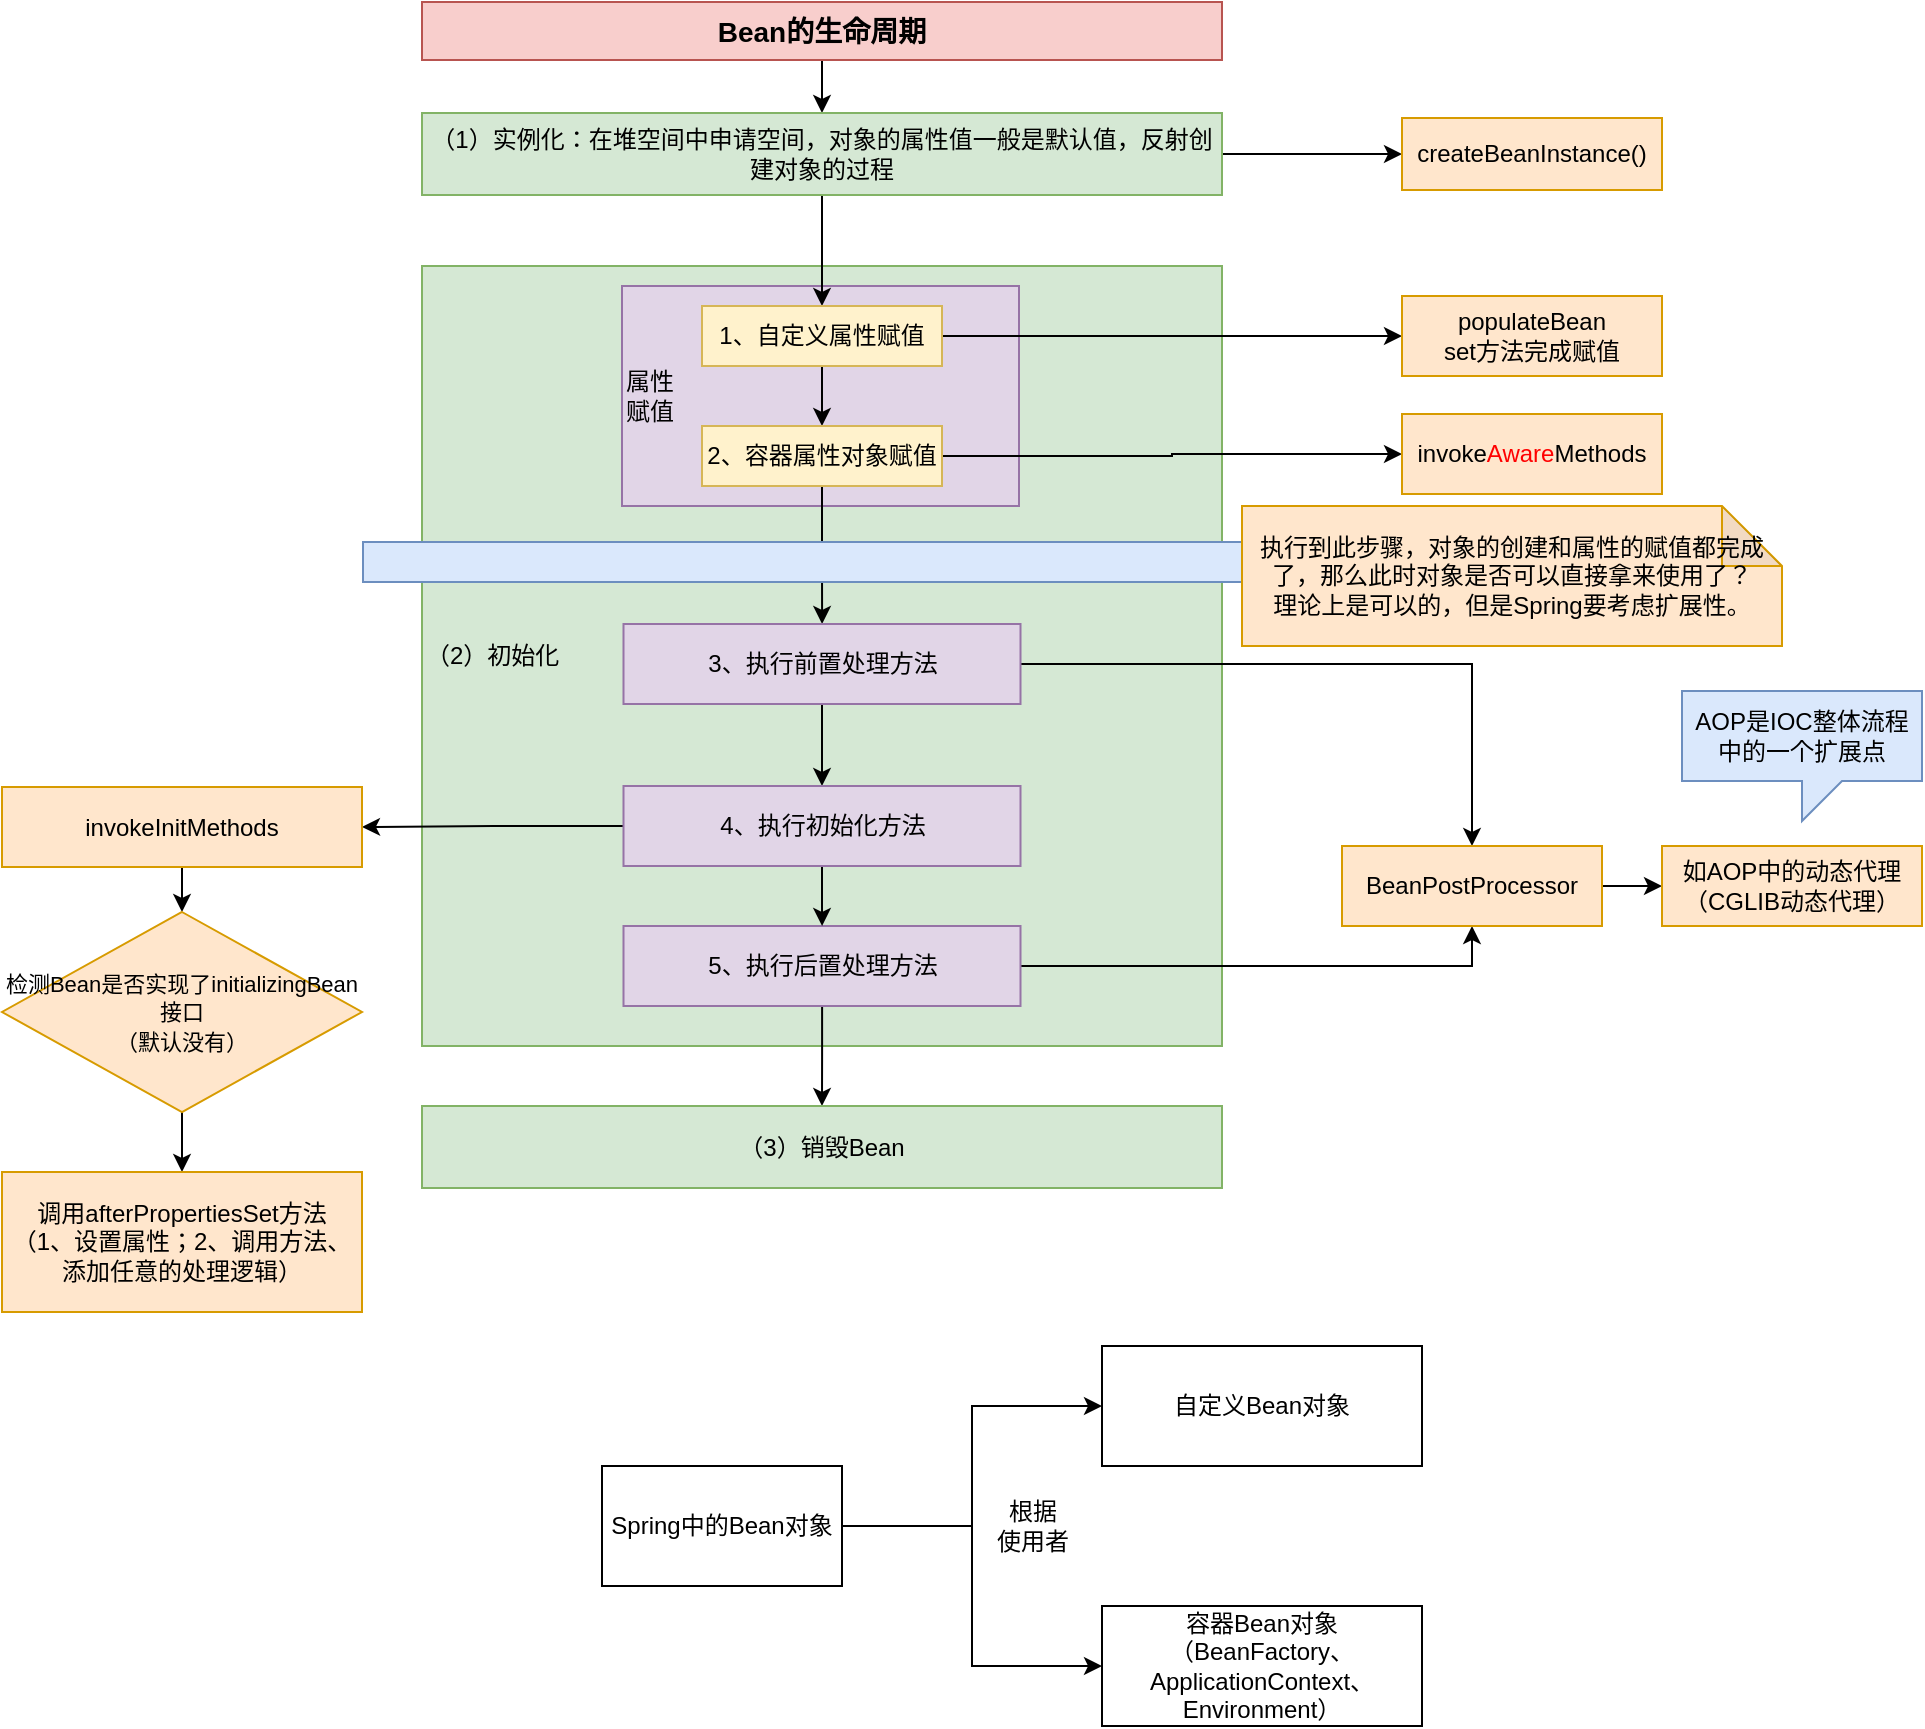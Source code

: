<mxfile version="21.3.7" type="github">
  <diagram name="第 1 页" id="N3j8k7D0v8xsWY5Wk8BW">
    <mxGraphModel dx="2206" dy="764" grid="1" gridSize="10" guides="1" tooltips="1" connect="1" arrows="1" fold="1" page="1" pageScale="1" pageWidth="827" pageHeight="1169" math="0" shadow="0">
      <root>
        <mxCell id="0" />
        <mxCell id="1" parent="0" />
        <mxCell id="oXkt2VkeBfyYg3a-q2bg-11" value="&lt;font style=&quot;font-size: 12px;&quot;&gt;（2）初始化&lt;/font&gt;" style="rounded=0;whiteSpace=wrap;html=1;align=left;fillColor=#d5e8d4;strokeColor=#82b366;" vertex="1" parent="1">
          <mxGeometry x="40" y="380" width="400" height="390" as="geometry" />
        </mxCell>
        <mxCell id="oXkt2VkeBfyYg3a-q2bg-26" value="属性&lt;br&gt;赋值" style="rounded=0;whiteSpace=wrap;html=1;align=left;fillColor=#e1d5e7;strokeColor=#9673a6;" vertex="1" parent="1">
          <mxGeometry x="140" y="390" width="198.5" height="110" as="geometry" />
        </mxCell>
        <mxCell id="oXkt2VkeBfyYg3a-q2bg-10" style="edgeStyle=orthogonalEdgeStyle;rounded=0;orthogonalLoop=1;jettySize=auto;html=1;exitX=0.5;exitY=1;exitDx=0;exitDy=0;entryX=0.5;entryY=0;entryDx=0;entryDy=0;" edge="1" parent="1" source="oXkt2VkeBfyYg3a-q2bg-1" target="oXkt2VkeBfyYg3a-q2bg-2">
          <mxGeometry relative="1" as="geometry" />
        </mxCell>
        <mxCell id="oXkt2VkeBfyYg3a-q2bg-1" value="&lt;font style=&quot;font-size: 14px;&quot;&gt;&lt;b&gt;Bean的生命周期&lt;/b&gt;&lt;/font&gt;" style="rounded=0;whiteSpace=wrap;html=1;fillColor=#f8cecc;strokeColor=#b85450;" vertex="1" parent="1">
          <mxGeometry x="40" y="248" width="400" height="29" as="geometry" />
        </mxCell>
        <mxCell id="oXkt2VkeBfyYg3a-q2bg-9" style="edgeStyle=orthogonalEdgeStyle;rounded=0;orthogonalLoop=1;jettySize=auto;html=1;exitX=1;exitY=0.5;exitDx=0;exitDy=0;entryX=0;entryY=0.5;entryDx=0;entryDy=0;" edge="1" parent="1" source="oXkt2VkeBfyYg3a-q2bg-2" target="oXkt2VkeBfyYg3a-q2bg-6">
          <mxGeometry relative="1" as="geometry" />
        </mxCell>
        <mxCell id="oXkt2VkeBfyYg3a-q2bg-15" style="edgeStyle=orthogonalEdgeStyle;rounded=0;orthogonalLoop=1;jettySize=auto;html=1;exitX=0.5;exitY=1;exitDx=0;exitDy=0;" edge="1" parent="1" source="oXkt2VkeBfyYg3a-q2bg-2" target="oXkt2VkeBfyYg3a-q2bg-12">
          <mxGeometry relative="1" as="geometry" />
        </mxCell>
        <mxCell id="oXkt2VkeBfyYg3a-q2bg-2" value="&lt;font style=&quot;font-size: 12px;&quot;&gt;（1）实例化：在堆空间中申请空间，对象的属性值一般是默认值，反射创建对象的过程&lt;/font&gt;" style="rounded=0;whiteSpace=wrap;html=1;fillColor=#d5e8d4;strokeColor=#82b366;" vertex="1" parent="1">
          <mxGeometry x="40" y="303.5" width="400" height="41" as="geometry" />
        </mxCell>
        <mxCell id="oXkt2VkeBfyYg3a-q2bg-6" value="createBeanInstance()" style="rounded=0;whiteSpace=wrap;html=1;fillColor=#ffe6cc;strokeColor=#d79b00;" vertex="1" parent="1">
          <mxGeometry x="530" y="306" width="130" height="36" as="geometry" />
        </mxCell>
        <mxCell id="oXkt2VkeBfyYg3a-q2bg-14" style="edgeStyle=orthogonalEdgeStyle;rounded=0;orthogonalLoop=1;jettySize=auto;html=1;exitX=1;exitY=0.5;exitDx=0;exitDy=0;entryX=0;entryY=0.5;entryDx=0;entryDy=0;" edge="1" parent="1" source="oXkt2VkeBfyYg3a-q2bg-12" target="oXkt2VkeBfyYg3a-q2bg-13">
          <mxGeometry relative="1" as="geometry" />
        </mxCell>
        <mxCell id="oXkt2VkeBfyYg3a-q2bg-24" style="edgeStyle=orthogonalEdgeStyle;rounded=0;orthogonalLoop=1;jettySize=auto;html=1;exitX=0.5;exitY=1;exitDx=0;exitDy=0;entryX=0.5;entryY=0;entryDx=0;entryDy=0;" edge="1" parent="1" source="oXkt2VkeBfyYg3a-q2bg-12" target="oXkt2VkeBfyYg3a-q2bg-19">
          <mxGeometry relative="1" as="geometry" />
        </mxCell>
        <mxCell id="oXkt2VkeBfyYg3a-q2bg-12" value="1、自定义属性赋值" style="rounded=0;whiteSpace=wrap;html=1;fillColor=#fff2cc;strokeColor=#d6b656;" vertex="1" parent="1">
          <mxGeometry x="180" y="400" width="120" height="30" as="geometry" />
        </mxCell>
        <mxCell id="oXkt2VkeBfyYg3a-q2bg-13" value="populateBean&lt;br&gt;set方法完成赋值" style="rounded=0;whiteSpace=wrap;html=1;fillColor=#ffe6cc;strokeColor=#d79b00;" vertex="1" parent="1">
          <mxGeometry x="530" y="395" width="130" height="40" as="geometry" />
        </mxCell>
        <mxCell id="oXkt2VkeBfyYg3a-q2bg-23" style="edgeStyle=orthogonalEdgeStyle;rounded=0;orthogonalLoop=1;jettySize=auto;html=1;exitX=1;exitY=0.5;exitDx=0;exitDy=0;" edge="1" parent="1" source="oXkt2VkeBfyYg3a-q2bg-19" target="oXkt2VkeBfyYg3a-q2bg-20">
          <mxGeometry relative="1" as="geometry" />
        </mxCell>
        <mxCell id="oXkt2VkeBfyYg3a-q2bg-50" style="edgeStyle=orthogonalEdgeStyle;rounded=0;orthogonalLoop=1;jettySize=auto;html=1;exitX=0.5;exitY=1;exitDx=0;exitDy=0;" edge="1" parent="1" source="oXkt2VkeBfyYg3a-q2bg-19" target="oXkt2VkeBfyYg3a-q2bg-43">
          <mxGeometry relative="1" as="geometry" />
        </mxCell>
        <mxCell id="oXkt2VkeBfyYg3a-q2bg-19" value="2、容器属性对象赋值" style="rounded=0;whiteSpace=wrap;html=1;fillColor=#fff2cc;strokeColor=#d6b656;" vertex="1" parent="1">
          <mxGeometry x="180" y="460" width="120" height="30" as="geometry" />
        </mxCell>
        <mxCell id="oXkt2VkeBfyYg3a-q2bg-20" value="invoke&lt;font color=&quot;#ff0000&quot;&gt;Aware&lt;/font&gt;Methods" style="rounded=0;whiteSpace=wrap;html=1;fillColor=#ffe6cc;strokeColor=#d79b00;" vertex="1" parent="1">
          <mxGeometry x="530" y="454" width="130" height="40" as="geometry" />
        </mxCell>
        <mxCell id="oXkt2VkeBfyYg3a-q2bg-30" style="edgeStyle=orthogonalEdgeStyle;rounded=0;orthogonalLoop=1;jettySize=auto;html=1;exitX=1;exitY=0.5;exitDx=0;exitDy=0;" edge="1" parent="1" source="oXkt2VkeBfyYg3a-q2bg-27" target="oXkt2VkeBfyYg3a-q2bg-28">
          <mxGeometry relative="1" as="geometry" />
        </mxCell>
        <mxCell id="oXkt2VkeBfyYg3a-q2bg-32" style="edgeStyle=orthogonalEdgeStyle;rounded=0;orthogonalLoop=1;jettySize=auto;html=1;exitX=1;exitY=0.5;exitDx=0;exitDy=0;entryX=0;entryY=0.5;entryDx=0;entryDy=0;" edge="1" parent="1" source="oXkt2VkeBfyYg3a-q2bg-27" target="oXkt2VkeBfyYg3a-q2bg-29">
          <mxGeometry relative="1" as="geometry" />
        </mxCell>
        <mxCell id="oXkt2VkeBfyYg3a-q2bg-27" value="Spring中的Bean对象" style="rounded=0;whiteSpace=wrap;html=1;" vertex="1" parent="1">
          <mxGeometry x="130" y="980" width="120" height="60" as="geometry" />
        </mxCell>
        <mxCell id="oXkt2VkeBfyYg3a-q2bg-28" value="自定义Bean对象" style="rounded=0;whiteSpace=wrap;html=1;" vertex="1" parent="1">
          <mxGeometry x="380" y="920" width="160" height="60" as="geometry" />
        </mxCell>
        <mxCell id="oXkt2VkeBfyYg3a-q2bg-29" value="容器Bean对象&lt;br&gt;（BeanFactory、&lt;br&gt;ApplicationContext、&lt;br&gt;Environment）" style="rounded=0;whiteSpace=wrap;html=1;" vertex="1" parent="1">
          <mxGeometry x="380" y="1050" width="160" height="60" as="geometry" />
        </mxCell>
        <mxCell id="oXkt2VkeBfyYg3a-q2bg-33" value="根据&lt;br&gt;使用者" style="text;html=1;align=center;verticalAlign=middle;resizable=0;points=[];autosize=1;strokeColor=none;fillColor=none;" vertex="1" parent="1">
          <mxGeometry x="315" y="990" width="60" height="40" as="geometry" />
        </mxCell>
        <mxCell id="oXkt2VkeBfyYg3a-q2bg-35" value="" style="shape=flexArrow;endArrow=classic;html=1;rounded=0;fillColor=#dae8fc;strokeColor=#6c8ebf;width=20;" edge="1" parent="1">
          <mxGeometry width="50" height="50" relative="1" as="geometry">
            <mxPoint x="10" y="528" as="sourcePoint" />
            <mxPoint x="660" y="528" as="targetPoint" />
          </mxGeometry>
        </mxCell>
        <mxCell id="oXkt2VkeBfyYg3a-q2bg-42" value="执行到此步骤，对象的创建和属性的赋值都完成了，那么此时对象是否可以直接拿来使用了？&lt;br&gt;理论上是可以的，但是Spring要考虑扩展性。" style="shape=note;whiteSpace=wrap;html=1;backgroundOutline=1;darkOpacity=0.05;fillColor=#ffe6cc;strokeColor=#d79b00;" vertex="1" parent="1">
          <mxGeometry x="450" y="500" width="270" height="70" as="geometry" />
        </mxCell>
        <mxCell id="oXkt2VkeBfyYg3a-q2bg-46" style="edgeStyle=orthogonalEdgeStyle;rounded=0;orthogonalLoop=1;jettySize=auto;html=1;exitX=1;exitY=0.5;exitDx=0;exitDy=0;entryX=0.5;entryY=0;entryDx=0;entryDy=0;" edge="1" parent="1" source="oXkt2VkeBfyYg3a-q2bg-43" target="oXkt2VkeBfyYg3a-q2bg-45">
          <mxGeometry relative="1" as="geometry" />
        </mxCell>
        <mxCell id="oXkt2VkeBfyYg3a-q2bg-64" value="" style="edgeStyle=orthogonalEdgeStyle;rounded=0;orthogonalLoop=1;jettySize=auto;html=1;" edge="1" parent="1" source="oXkt2VkeBfyYg3a-q2bg-43" target="oXkt2VkeBfyYg3a-q2bg-54">
          <mxGeometry relative="1" as="geometry" />
        </mxCell>
        <mxCell id="oXkt2VkeBfyYg3a-q2bg-43" value="3、执行前置处理方法" style="rounded=0;whiteSpace=wrap;html=1;align=center;fillColor=#e1d5e7;strokeColor=#9673a6;" vertex="1" parent="1">
          <mxGeometry x="140.75" y="559" width="198.5" height="40" as="geometry" />
        </mxCell>
        <mxCell id="oXkt2VkeBfyYg3a-q2bg-47" style="edgeStyle=orthogonalEdgeStyle;rounded=0;orthogonalLoop=1;jettySize=auto;html=1;exitX=1;exitY=0.5;exitDx=0;exitDy=0;entryX=0.5;entryY=1;entryDx=0;entryDy=0;" edge="1" parent="1" source="oXkt2VkeBfyYg3a-q2bg-44" target="oXkt2VkeBfyYg3a-q2bg-45">
          <mxGeometry relative="1" as="geometry" />
        </mxCell>
        <mxCell id="oXkt2VkeBfyYg3a-q2bg-63" value="" style="edgeStyle=orthogonalEdgeStyle;rounded=0;orthogonalLoop=1;jettySize=auto;html=1;" edge="1" parent="1" source="oXkt2VkeBfyYg3a-q2bg-44" target="oXkt2VkeBfyYg3a-q2bg-62">
          <mxGeometry relative="1" as="geometry" />
        </mxCell>
        <mxCell id="oXkt2VkeBfyYg3a-q2bg-44" value="5、执行后置处理方法" style="rounded=0;whiteSpace=wrap;html=1;align=center;fillColor=#e1d5e7;strokeColor=#9673a6;" vertex="1" parent="1">
          <mxGeometry x="140.75" y="710" width="198.5" height="40" as="geometry" />
        </mxCell>
        <mxCell id="oXkt2VkeBfyYg3a-q2bg-52" style="edgeStyle=orthogonalEdgeStyle;rounded=0;orthogonalLoop=1;jettySize=auto;html=1;exitX=1;exitY=0.5;exitDx=0;exitDy=0;entryX=0;entryY=0.5;entryDx=0;entryDy=0;" edge="1" parent="1" source="oXkt2VkeBfyYg3a-q2bg-45" target="oXkt2VkeBfyYg3a-q2bg-51">
          <mxGeometry relative="1" as="geometry" />
        </mxCell>
        <mxCell id="oXkt2VkeBfyYg3a-q2bg-45" value="BeanPostProcessor" style="rounded=0;whiteSpace=wrap;html=1;fillColor=#ffe6cc;strokeColor=#d79b00;" vertex="1" parent="1">
          <mxGeometry x="500" y="670" width="130" height="40" as="geometry" />
        </mxCell>
        <mxCell id="oXkt2VkeBfyYg3a-q2bg-51" value="如AOP中的动态代理（CGLIB动态代理）" style="rounded=0;whiteSpace=wrap;html=1;fillColor=#ffe6cc;strokeColor=#d79b00;" vertex="1" parent="1">
          <mxGeometry x="660" y="670" width="130" height="40" as="geometry" />
        </mxCell>
        <mxCell id="oXkt2VkeBfyYg3a-q2bg-53" value="AOP是IOC整体流程中的一个扩展点" style="shape=callout;whiteSpace=wrap;html=1;perimeter=calloutPerimeter;base=20;size=20;position=0.5;fillColor=#dae8fc;strokeColor=#6c8ebf;" vertex="1" parent="1">
          <mxGeometry x="670" y="592.5" width="120" height="65" as="geometry" />
        </mxCell>
        <mxCell id="oXkt2VkeBfyYg3a-q2bg-56" style="edgeStyle=orthogonalEdgeStyle;rounded=0;orthogonalLoop=1;jettySize=auto;html=1;exitX=0;exitY=0.5;exitDx=0;exitDy=0;entryX=1;entryY=0.5;entryDx=0;entryDy=0;" edge="1" parent="1" source="oXkt2VkeBfyYg3a-q2bg-54" target="oXkt2VkeBfyYg3a-q2bg-55">
          <mxGeometry relative="1" as="geometry" />
        </mxCell>
        <mxCell id="oXkt2VkeBfyYg3a-q2bg-68" style="edgeStyle=orthogonalEdgeStyle;rounded=0;orthogonalLoop=1;jettySize=auto;html=1;exitX=0.5;exitY=1;exitDx=0;exitDy=0;" edge="1" parent="1" source="oXkt2VkeBfyYg3a-q2bg-54" target="oXkt2VkeBfyYg3a-q2bg-44">
          <mxGeometry relative="1" as="geometry" />
        </mxCell>
        <mxCell id="oXkt2VkeBfyYg3a-q2bg-54" value="4、执行初始化方法" style="rounded=0;whiteSpace=wrap;html=1;align=center;fillColor=#e1d5e7;strokeColor=#9673a6;" vertex="1" parent="1">
          <mxGeometry x="140.75" y="640" width="198.5" height="40" as="geometry" />
        </mxCell>
        <mxCell id="oXkt2VkeBfyYg3a-q2bg-59" style="edgeStyle=orthogonalEdgeStyle;rounded=0;orthogonalLoop=1;jettySize=auto;html=1;exitX=0.5;exitY=1;exitDx=0;exitDy=0;entryX=0.5;entryY=0;entryDx=0;entryDy=0;" edge="1" parent="1" source="oXkt2VkeBfyYg3a-q2bg-55" target="oXkt2VkeBfyYg3a-q2bg-57">
          <mxGeometry relative="1" as="geometry" />
        </mxCell>
        <mxCell id="oXkt2VkeBfyYg3a-q2bg-55" value="invokeInitMethods" style="rounded=0;whiteSpace=wrap;html=1;fillColor=#ffe6cc;strokeColor=#d79b00;" vertex="1" parent="1">
          <mxGeometry x="-170" y="640.5" width="180" height="40" as="geometry" />
        </mxCell>
        <mxCell id="oXkt2VkeBfyYg3a-q2bg-61" value="" style="edgeStyle=orthogonalEdgeStyle;rounded=0;orthogonalLoop=1;jettySize=auto;html=1;" edge="1" parent="1" source="oXkt2VkeBfyYg3a-q2bg-57" target="oXkt2VkeBfyYg3a-q2bg-58">
          <mxGeometry relative="1" as="geometry" />
        </mxCell>
        <mxCell id="oXkt2VkeBfyYg3a-q2bg-57" value="&lt;font style=&quot;font-size: 11px;&quot;&gt;检测Bean是否实现了initializingBean接口&lt;br&gt;（默认没有）&lt;/font&gt;" style="rhombus;whiteSpace=wrap;html=1;fillColor=#ffe6cc;strokeColor=#d79b00;" vertex="1" parent="1">
          <mxGeometry x="-170" y="703" width="180" height="100" as="geometry" />
        </mxCell>
        <mxCell id="oXkt2VkeBfyYg3a-q2bg-58" value="调用afterPropertiesSet方法&lt;br&gt;（1、设置属性；2、调用方法、添加任意的处理逻辑）" style="rounded=0;whiteSpace=wrap;html=1;fillColor=#ffe6cc;strokeColor=#d79b00;" vertex="1" parent="1">
          <mxGeometry x="-170" y="833" width="180" height="70" as="geometry" />
        </mxCell>
        <mxCell id="oXkt2VkeBfyYg3a-q2bg-62" value="（3）销毁Bean" style="rounded=0;whiteSpace=wrap;html=1;fillColor=#d5e8d4;strokeColor=#82b366;" vertex="1" parent="1">
          <mxGeometry x="40" y="800" width="400" height="41" as="geometry" />
        </mxCell>
      </root>
    </mxGraphModel>
  </diagram>
</mxfile>
